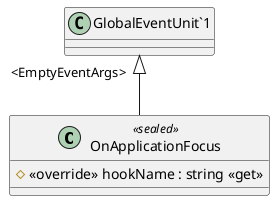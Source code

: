 @startuml
class OnApplicationFocus <<sealed>> {
    # <<override>> hookName : string <<get>>
}
"GlobalEventUnit`1" "<EmptyEventArgs>" <|-- OnApplicationFocus
@enduml
